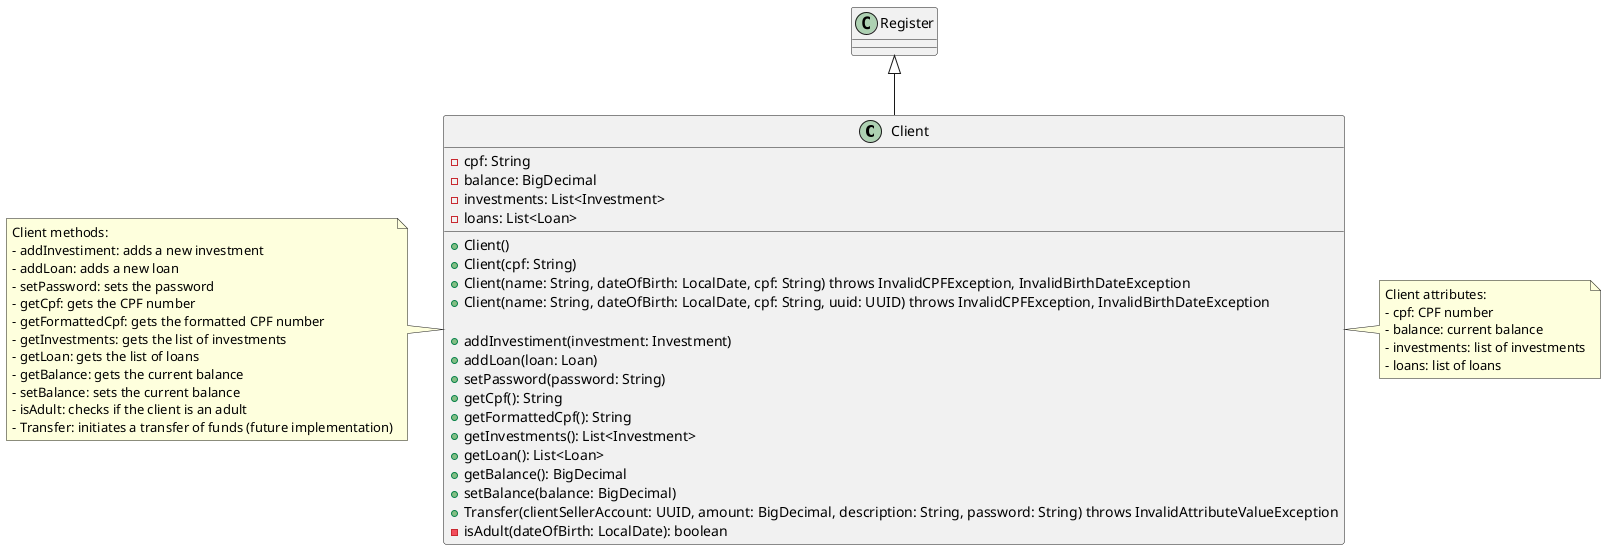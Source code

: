 @startuml Client
class Client extends Register {
  - cpf: String
  - balance: BigDecimal
  - investments: List<Investment>
  - loans: List<Loan>

  + Client()
  + Client(cpf: String)
  + Client(name: String, dateOfBirth: LocalDate, cpf: String) throws InvalidCPFException, InvalidBirthDateException
  + Client(name: String, dateOfBirth: LocalDate, cpf: String, uuid: UUID) throws InvalidCPFException, InvalidBirthDateException

  + addInvestiment(investment: Investment)
  + addLoan(loan: Loan)
  + setPassword(password: String)
  + getCpf(): String
  + getFormattedCpf(): String
  + getInvestments(): List<Investment>
  + getLoan(): List<Loan>
  + getBalance(): BigDecimal
  + setBalance(balance: BigDecimal)
  + Transfer(clientSellerAccount: UUID, amount: BigDecimal, description: String, password: String) throws InvalidAttributeValueException
  - isAdult(dateOfBirth: LocalDate): boolean
}

note right of Client
  Client attributes:
  - cpf: CPF number
  - balance: current balance
  - investments: list of investments
  - loans: list of loans
end note

note left of Client
  Client methods:
  - addInvestiment: adds a new investment
  - addLoan: adds a new loan
  - setPassword: sets the password
  - getCpf: gets the CPF number
  - getFormattedCpf: gets the formatted CPF number
  - getInvestments: gets the list of investments
  - getLoan: gets the list of loans
  - getBalance: gets the current balance
  - setBalance: sets the current balance
  - isAdult: checks if the client is an adult
  - Transfer: initiates a transfer of funds (future implementation)
end note
@enduml

